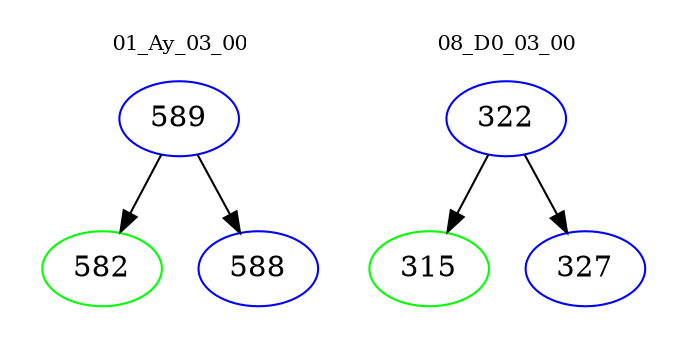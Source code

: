 digraph{
subgraph cluster_0 {
color = white
label = "01_Ay_03_00";
fontsize=10;
T0_589 [label="589", color="blue"]
T0_589 -> T0_582 [color="black"]
T0_582 [label="582", color="green"]
T0_589 -> T0_588 [color="black"]
T0_588 [label="588", color="blue"]
}
subgraph cluster_1 {
color = white
label = "08_D0_03_00";
fontsize=10;
T1_322 [label="322", color="blue"]
T1_322 -> T1_315 [color="black"]
T1_315 [label="315", color="green"]
T1_322 -> T1_327 [color="black"]
T1_327 [label="327", color="blue"]
}
}
